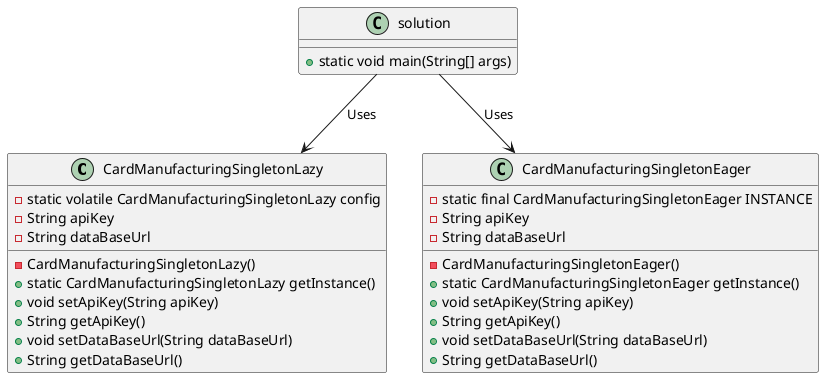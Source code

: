 @startuml

class CardManufacturingSingletonLazy {
    - static volatile CardManufacturingSingletonLazy config
    - String apiKey
    - String dataBaseUrl
    - CardManufacturingSingletonLazy()
    + static CardManufacturingSingletonLazy getInstance()
    + void setApiKey(String apiKey)
    + String getApiKey()
    + void setDataBaseUrl(String dataBaseUrl)
    + String getDataBaseUrl()
}

class CardManufacturingSingletonEager {
    - static final CardManufacturingSingletonEager INSTANCE
    - String apiKey
    - String dataBaseUrl
    - CardManufacturingSingletonEager()
    + static CardManufacturingSingletonEager getInstance()
    + void setApiKey(String apiKey)
    + String getApiKey()
    + void setDataBaseUrl(String dataBaseUrl)
    + String getDataBaseUrl()
}

class solution {
    + static void main(String[] args)
}

solution --> CardManufacturingSingletonLazy : "Uses"
solution --> CardManufacturingSingletonEager : "Uses"

@enduml
